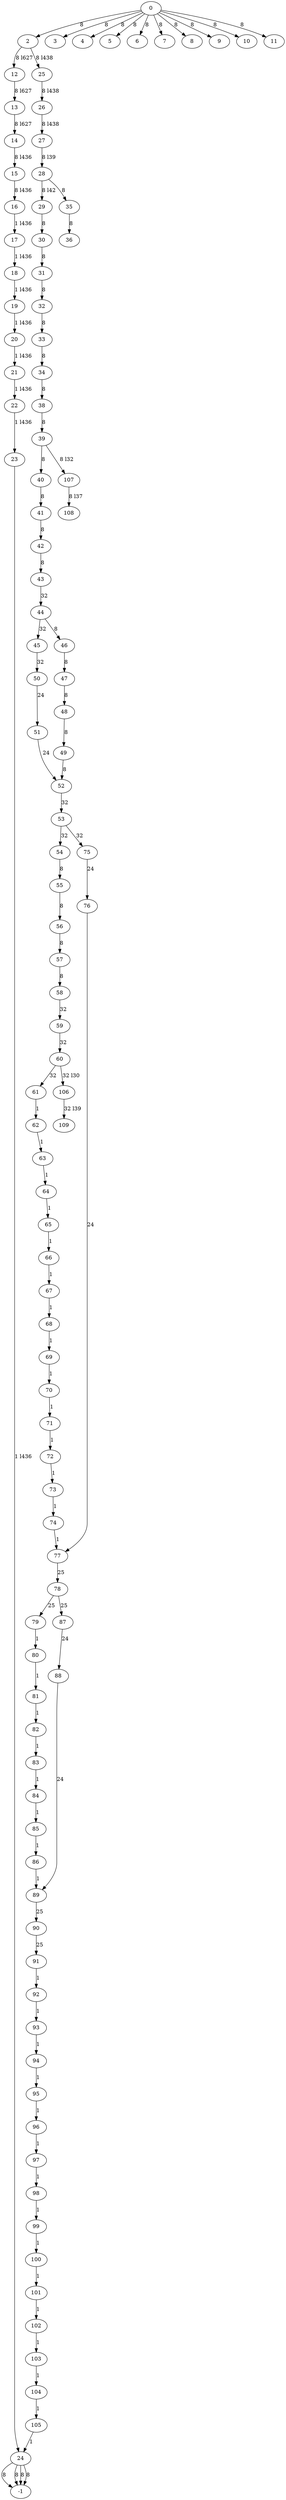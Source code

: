 digraph G {
0 -> 2 [label="8"]
0 -> 3 [label="8"]
0 -> 4 [label="8"]
0 -> 5 [label="8"]
0 -> 6 [label="8"]
0 -> 7 [label="8"]
0 -> 8 [label="8"]
0 -> 9 [label="8"]
0 -> 10 [label="8"]
0 -> 11 [label="8"]
2 -> 12 [label="8 l627"]
12 -> 13 [label="8 l627"]
13 -> 14 [label="8 l627"]
14 -> 15 [label="8 l436"]
15 -> 16 [label="8 l436"]
16 -> 17 [label="1 l436"]
17 -> 18 [label="1 l436"]
18 -> 19 [label="1 l436"]
19 -> 20 [label="1 l436"]
20 -> 21 [label="1 l436"]
21 -> 22 [label="1 l436"]
22 -> 23 [label="1 l436"]
23 -> 24 [label="1 l436"]
2 -> 25 [label="8 l438"]
25 -> 26 [label="8 l438"]
26 -> 27 [label="8 l438"]
27 -> 28 [label="8 l39"]
28 -> 29 [label="8 l42"]
29 -> 30 [label="8"]
30 -> 31 [label="8"]
31 -> 32 [label="8"]
32 -> 33 [label="8"]
33 -> 34 [label="8"]
28 -> 35 [label="8"]
35 -> 36 [label="8"]
34 -> 38 [label="8"]
38 -> 39 [label="8"]
39 -> 40 [label="8"]
40 -> 41 [label="8"]
41 -> 42 [label="8"]
42 -> 43 [label="8"]
43 -> 44 [label="32"]
44 -> 45 [label="32"]
44 -> 46 [label="8"]
46 -> 47 [label="8"]
47 -> 48 [label="8"]
48 -> 49 [label="8"]
45 -> 50 [label="32"]
50 -> 51 [label="24"]
51 -> 52 [label="24"]
49 -> 52 [label="8"]
52 -> 53 [label="32"]
53 -> 54 [label="32"]
54 -> 55 [label="8"]
55 -> 56 [label="8"]
56 -> 57 [label="8"]
57 -> 58 [label="8"]
58 -> 59 [label="32"]
59 -> 60 [label="32"]
60 -> 61 [label="32"]
61 -> 62 [label="1"]
62 -> 63 [label="1"]
63 -> 64 [label="1"]
64 -> 65 [label="1"]
65 -> 66 [label="1"]
66 -> 67 [label="1"]
67 -> 68 [label="1"]
68 -> 69 [label="1"]
69 -> 70 [label="1"]
70 -> 71 [label="1"]
71 -> 72 [label="1"]
72 -> 73 [label="1"]
73 -> 74 [label="1"]
53 -> 75 [label="32"]
75 -> 76 [label="24"]
76 -> 77 [label="24"]
74 -> 77 [label="1"]
77 -> 78 [label="25"]
78 -> 79 [label="25"]
79 -> 80 [label="1"]
80 -> 81 [label="1"]
81 -> 82 [label="1"]
82 -> 83 [label="1"]
83 -> 84 [label="1"]
84 -> 85 [label="1"]
85 -> 86 [label="1"]
78 -> 87 [label="25"]
87 -> 88 [label="24"]
88 -> 89 [label="24"]
86 -> 89 [label="1"]
89 -> 90 [label="25"]
90 -> 91 [label="25"]
91 -> 92 [label="1"]
92 -> 93 [label="1"]
93 -> 94 [label="1"]
94 -> 95 [label="1"]
95 -> 96 [label="1"]
96 -> 97 [label="1"]
97 -> 98 [label="1"]
98 -> 99 [label="1"]
99 -> 100 [label="1"]
100 -> 101 [label="1"]
101 -> 102 [label="1"]
102 -> 103 [label="1"]
103 -> 104 [label="1"]
104 -> 105 [label="1"]
105 -> 24 [label="1"]
60 -> 106 [label="32 l30"]
39 -> 107 [label="8 l32"]
107 -> 108 [label="8 l37"]
106 -> 109 [label="32 l39"]
24 -> -1 [label="8"]
24 -> -1 [label="8"]
24 -> -1 [label="8"]
24 -> -1 [label="8"]
}
